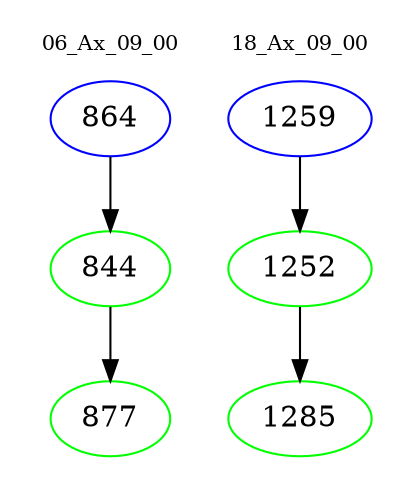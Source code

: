 digraph{
subgraph cluster_0 {
color = white
label = "06_Ax_09_00";
fontsize=10;
T0_864 [label="864", color="blue"]
T0_864 -> T0_844 [color="black"]
T0_844 [label="844", color="green"]
T0_844 -> T0_877 [color="black"]
T0_877 [label="877", color="green"]
}
subgraph cluster_1 {
color = white
label = "18_Ax_09_00";
fontsize=10;
T1_1259 [label="1259", color="blue"]
T1_1259 -> T1_1252 [color="black"]
T1_1252 [label="1252", color="green"]
T1_1252 -> T1_1285 [color="black"]
T1_1285 [label="1285", color="green"]
}
}
